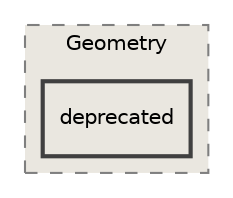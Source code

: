 digraph "/home/runner/work/Radium-Engine/Radium-Engine/src/Radium-Engine/src/Core/Geometry/deprecated"
{
 // INTERACTIVE_SVG=YES
 // LATEX_PDF_SIZE
  edge [fontname="Helvetica",fontsize="10",labelfontname="Helvetica",labelfontsize="10"];
  node [fontname="Helvetica",fontsize="10",shape=record];
  compound=true
  subgraph clusterdir_cb2b5dfd43482fb277f6333d539f1f06 {
    graph [ bgcolor="#eae7e0", pencolor="grey50", style="filled,dashed,", label="Geometry", fontname="Helvetica", fontsize="10", URL="dir_cb2b5dfd43482fb277f6333d539f1f06.html"]
  dir_e5ae3a9d3a26873eff00da258d44b53c [shape=box, label="deprecated", style="filled,bold,", fillcolor="#eae7e0", color="grey25", URL="dir_e5ae3a9d3a26873eff00da258d44b53c.html"];
  }
}
